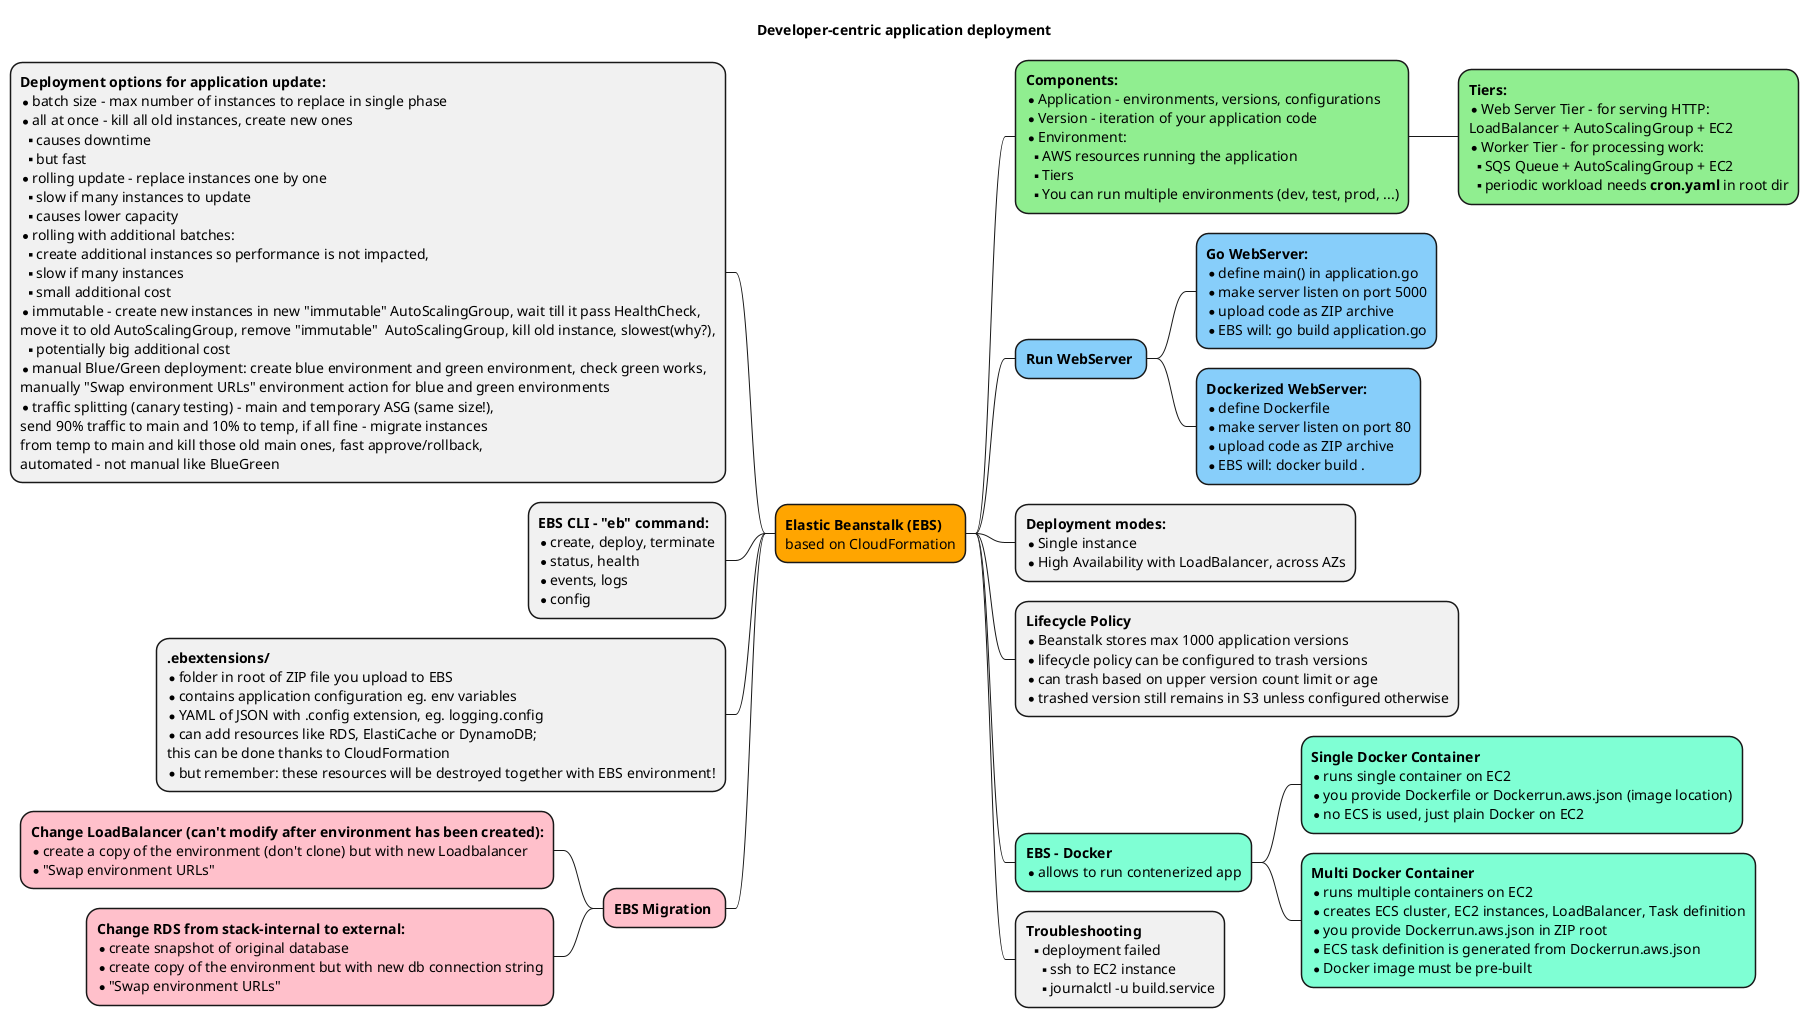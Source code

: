 @startmindmap mindmap

title Developer-centric application deployment

<style>
mindmapDiagram {
  .migration {
    BackgroundColor Pink
  }
  .orange {
    BackgroundColor orange
  }
  .run {
    BackgroundColor LightSkyBlue
  }
  .components {
    BackgroundColor LightGreen
  }
  .docker {
    BackgroundColor Aquamarine
  }
  .deployment {
    BackgroundColor lightsalmon
  }
}
</style>


*[#Orange] <b>Elastic Beanstalk (EBS)\nbased on CloudFormation
 * <b>Components:\n*Application - environments, versions, configurations\n*Version - iteration of your application code\n*Environment:\n** AWS resources running the application\n** Tiers\n** You can run multiple environments (dev, test, prod, ...) <<components>>
  * <b>Tiers:\n*Web Server Tier - for serving HTTP:\nLoadBalancer + AutoScalingGroup + EC2\n*Worker Tier - for processing work:\n**SQS Queue + AutoScalingGroup + EC2\n**periodic workload needs **cron.yaml** in root dir <<components>>
 * <b>Run WebServer <<run>>
  * <b>Go WebServer:\n*define main() in application.go\n*make server listen on port 5000\n*upload code as ZIP archive\n*EBS will: go build application.go <<run>>
  * <b>Dockerized WebServer:\n*define Dockerfile\n*make server listen on port 80\n*upload code as ZIP archive\n*EBS will: docker build . <<run>>
 * <b>Deployment modes:\n*Single instance\n*High Availability with LoadBalancer, across AZs
 * <b>Lifecycle Policy\n*Beanstalk stores max 1000 application versions\n*lifecycle policy can be configured to trash versions\n*can trash based on upper version count limit or age\n*trashed version still remains in S3 unless configured otherwise
 * <b>EBS - Docker \n*allows to run contenerized app<<docker>>
  * <b>Single Docker Container\n*runs single container on EC2\n*you provide Dockerfile or Dockerrun.aws.json (image location)\n*no ECS is used, just plain Docker on EC2 <<docker>>
  * <b>Multi Docker Container\n*runs multiple containers on EC2\n*creates ECS cluster, EC2 instances, LoadBalancer, Task definition\n*you provide Dockerrun.aws.json in ZIP root\n*ECS task definition is generated from Dockerrun.aws.json\n*Docker image must be pre-built <<docker>>
 * <b>Troubleshooting\n**deployment failed\n***ssh to EC2 instance\n***journalctl -u build.service
left side
 * <b>Deployment options for application update:\n*batch size - max number of instances to replace in single phase\n*all at once - kill all old instances, create new ones\n**causes downtime\n**but fast\n*rolling update - replace instances one by one\n**slow if many instances to update\n**causes lower capacity\n*rolling with additional batches:\n**create additional instances so performance is not impacted,\n**slow if many instances\n**small additional cost\n*immutable - create new instances in new "immutable" AutoScalingGroup, wait till it pass HealthCheck,\nmove it to old AutoScalingGroup, remove "immutable"  AutoScalingGroup, kill old instance, slowest(why?),\n**potentially big additional cost\n*manual Blue/Green deployment: create blue environment and green environment, check green works,\nmanually "Swap environment URLs" environment action for blue and green environments\n*traffic splitting (canary testing) - main and temporary ASG (same size!),\nsend 90% traffic to main and 10% to temp, if all fine - migrate instances\nfrom temp to main and kill those old main ones, fast approve/rollback,\nautomated - not manual like BlueGreen
 * <b>EBS CLI - "eb" command:\n*create, deploy, terminate\n*status, health\n*events, logs\n*config
 * <b>.ebextensions/\n*folder in root of ZIP file you upload to EBS\n*contains application configuration eg. env variables\n*YAML of JSON with .config extension, eg. logging.config\n*can add resources like RDS, ElastiCache or DynamoDB;\nthis can be done thanks to CloudFormation\n*but remember: these resources will be destroyed together with EBS environment!
 * <b>EBS Migration <<migration>>
  * <b>Change LoadBalancer (can't modify after environment has been created):\n*create a copy of the environment (don't clone) but with new Loadbalancer\n*"Swap environment URLs" <<migration>>
  * <b>Change RDS from stack-internal to external:\n*create snapshot of original database\n*create copy of the environment but with new db connection string\n*"Swap environment URLs" <<migration>>

@endmindmap
